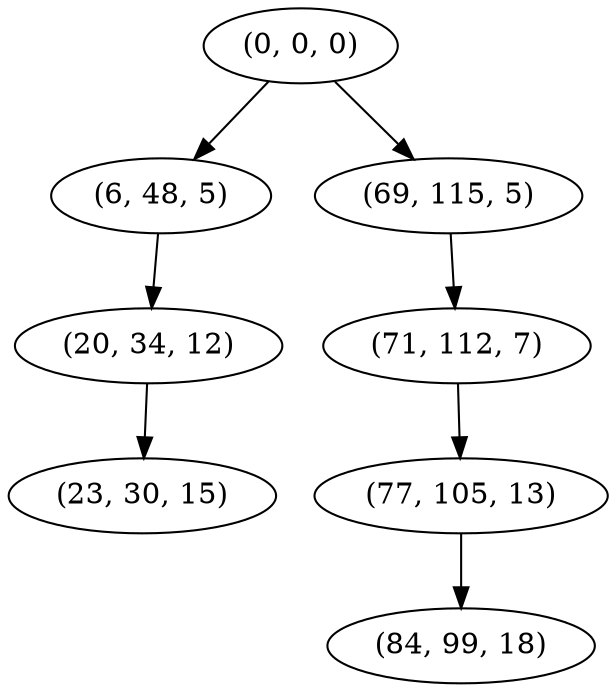 digraph tree {
    "(0, 0, 0)";
    "(6, 48, 5)";
    "(20, 34, 12)";
    "(23, 30, 15)";
    "(69, 115, 5)";
    "(71, 112, 7)";
    "(77, 105, 13)";
    "(84, 99, 18)";
    "(0, 0, 0)" -> "(6, 48, 5)";
    "(0, 0, 0)" -> "(69, 115, 5)";
    "(6, 48, 5)" -> "(20, 34, 12)";
    "(20, 34, 12)" -> "(23, 30, 15)";
    "(69, 115, 5)" -> "(71, 112, 7)";
    "(71, 112, 7)" -> "(77, 105, 13)";
    "(77, 105, 13)" -> "(84, 99, 18)";
}
